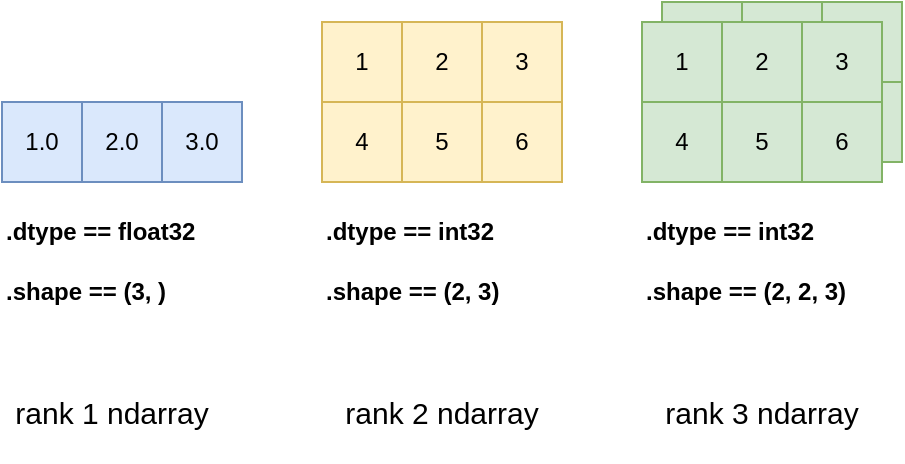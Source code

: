 <mxfile version="15.8.7" type="device"><diagram id="dm036kybFE0eXELX34vT" name="Page-1"><mxGraphModel dx="932" dy="588" grid="1" gridSize="10" guides="1" tooltips="1" connect="1" arrows="1" fold="1" page="1" pageScale="1" pageWidth="827" pageHeight="1169" math="0" shadow="0"><root><mxCell id="0"/><mxCell id="1" parent="0"/><mxCell id="v8_dPoLNbMuCGfnIwHbH-22" value="4" style="text;html=1;strokeColor=#82b366;fillColor=#d5e8d4;align=center;verticalAlign=middle;whiteSpace=wrap;rounded=0;" vertex="1" parent="1"><mxGeometry x="490" y="150" width="40" height="40" as="geometry"/></mxCell><mxCell id="v8_dPoLNbMuCGfnIwHbH-23" value="5" style="text;html=1;strokeColor=#82b366;fillColor=#d5e8d4;align=center;verticalAlign=middle;whiteSpace=wrap;rounded=0;" vertex="1" parent="1"><mxGeometry x="530" y="150" width="40" height="40" as="geometry"/></mxCell><mxCell id="v8_dPoLNbMuCGfnIwHbH-24" value="6" style="text;html=1;strokeColor=#82b366;fillColor=#d5e8d4;align=center;verticalAlign=middle;whiteSpace=wrap;rounded=0;" vertex="1" parent="1"><mxGeometry x="570" y="150" width="40" height="40" as="geometry"/></mxCell><mxCell id="v8_dPoLNbMuCGfnIwHbH-25" value="1" style="text;html=1;strokeColor=#82b366;fillColor=#d5e8d4;align=center;verticalAlign=middle;whiteSpace=wrap;rounded=0;" vertex="1" parent="1"><mxGeometry x="490" y="110" width="40" height="40" as="geometry"/></mxCell><mxCell id="v8_dPoLNbMuCGfnIwHbH-26" value="2" style="text;html=1;strokeColor=#82b366;fillColor=#d5e8d4;align=center;verticalAlign=middle;whiteSpace=wrap;rounded=0;" vertex="1" parent="1"><mxGeometry x="530" y="110" width="40" height="40" as="geometry"/></mxCell><mxCell id="v8_dPoLNbMuCGfnIwHbH-27" value="3" style="text;html=1;strokeColor=#82b366;fillColor=#d5e8d4;align=center;verticalAlign=middle;whiteSpace=wrap;rounded=0;" vertex="1" parent="1"><mxGeometry x="570" y="110" width="40" height="40" as="geometry"/></mxCell><mxCell id="v8_dPoLNbMuCGfnIwHbH-1" value="1.0" style="text;html=1;strokeColor=#6c8ebf;fillColor=#dae8fc;align=center;verticalAlign=middle;whiteSpace=wrap;rounded=0;" vertex="1" parent="1"><mxGeometry x="160" y="160" width="40" height="40" as="geometry"/></mxCell><mxCell id="v8_dPoLNbMuCGfnIwHbH-2" value="2.0" style="text;html=1;strokeColor=#6c8ebf;fillColor=#dae8fc;align=center;verticalAlign=middle;whiteSpace=wrap;rounded=0;" vertex="1" parent="1"><mxGeometry x="200" y="160" width="40" height="40" as="geometry"/></mxCell><mxCell id="v8_dPoLNbMuCGfnIwHbH-3" value="3.0" style="text;html=1;strokeColor=#6c8ebf;fillColor=#dae8fc;align=center;verticalAlign=middle;whiteSpace=wrap;rounded=0;" vertex="1" parent="1"><mxGeometry x="240" y="160" width="40" height="40" as="geometry"/></mxCell><mxCell id="v8_dPoLNbMuCGfnIwHbH-4" value="&lt;b&gt;.dtype == float32&lt;/b&gt;" style="text;html=1;strokeColor=none;fillColor=none;align=left;verticalAlign=middle;whiteSpace=wrap;rounded=0;" vertex="1" parent="1"><mxGeometry x="160" y="210" width="100" height="30" as="geometry"/></mxCell><mxCell id="v8_dPoLNbMuCGfnIwHbH-5" value="&lt;b&gt;.shape == (3, )&lt;/b&gt;" style="text;html=1;strokeColor=none;fillColor=none;align=left;verticalAlign=middle;whiteSpace=wrap;rounded=0;" vertex="1" parent="1"><mxGeometry x="160" y="240" width="100" height="30" as="geometry"/></mxCell><mxCell id="v8_dPoLNbMuCGfnIwHbH-6" value="4" style="text;html=1;strokeColor=#d6b656;fillColor=#fff2cc;align=center;verticalAlign=middle;whiteSpace=wrap;rounded=0;" vertex="1" parent="1"><mxGeometry x="320" y="160" width="40" height="40" as="geometry"/></mxCell><mxCell id="v8_dPoLNbMuCGfnIwHbH-7" value="5" style="text;html=1;strokeColor=#d6b656;fillColor=#fff2cc;align=center;verticalAlign=middle;whiteSpace=wrap;rounded=0;" vertex="1" parent="1"><mxGeometry x="360" y="160" width="40" height="40" as="geometry"/></mxCell><mxCell id="v8_dPoLNbMuCGfnIwHbH-8" value="6" style="text;html=1;strokeColor=#d6b656;fillColor=#fff2cc;align=center;verticalAlign=middle;whiteSpace=wrap;rounded=0;" vertex="1" parent="1"><mxGeometry x="400" y="160" width="40" height="40" as="geometry"/></mxCell><mxCell id="v8_dPoLNbMuCGfnIwHbH-9" value="&lt;b&gt;.dtype == int32&lt;/b&gt;" style="text;html=1;strokeColor=none;fillColor=none;align=left;verticalAlign=middle;whiteSpace=wrap;rounded=0;" vertex="1" parent="1"><mxGeometry x="320" y="210" width="100" height="30" as="geometry"/></mxCell><mxCell id="v8_dPoLNbMuCGfnIwHbH-10" value="&lt;b&gt;.shape == (2, 3)&lt;/b&gt;" style="text;html=1;strokeColor=none;fillColor=none;align=left;verticalAlign=middle;whiteSpace=wrap;rounded=0;" vertex="1" parent="1"><mxGeometry x="320" y="240" width="100" height="30" as="geometry"/></mxCell><mxCell id="v8_dPoLNbMuCGfnIwHbH-11" value="1" style="text;html=1;strokeColor=#d6b656;fillColor=#fff2cc;align=center;verticalAlign=middle;whiteSpace=wrap;rounded=0;" vertex="1" parent="1"><mxGeometry x="320" y="120" width="40" height="40" as="geometry"/></mxCell><mxCell id="v8_dPoLNbMuCGfnIwHbH-12" value="2" style="text;html=1;strokeColor=#d6b656;fillColor=#fff2cc;align=center;verticalAlign=middle;whiteSpace=wrap;rounded=0;" vertex="1" parent="1"><mxGeometry x="360" y="120" width="40" height="40" as="geometry"/></mxCell><mxCell id="v8_dPoLNbMuCGfnIwHbH-13" value="3" style="text;html=1;strokeColor=#d6b656;fillColor=#fff2cc;align=center;verticalAlign=middle;whiteSpace=wrap;rounded=0;" vertex="1" parent="1"><mxGeometry x="400" y="120" width="40" height="40" as="geometry"/></mxCell><mxCell id="v8_dPoLNbMuCGfnIwHbH-14" value="4" style="text;html=1;strokeColor=#82b366;fillColor=#d5e8d4;align=center;verticalAlign=middle;whiteSpace=wrap;rounded=0;" vertex="1" parent="1"><mxGeometry x="480" y="160" width="40" height="40" as="geometry"/></mxCell><mxCell id="v8_dPoLNbMuCGfnIwHbH-15" value="5" style="text;html=1;strokeColor=#82b366;fillColor=#d5e8d4;align=center;verticalAlign=middle;whiteSpace=wrap;rounded=0;" vertex="1" parent="1"><mxGeometry x="520" y="160" width="40" height="40" as="geometry"/></mxCell><mxCell id="v8_dPoLNbMuCGfnIwHbH-16" value="6" style="text;html=1;strokeColor=#82b366;fillColor=#d5e8d4;align=center;verticalAlign=middle;whiteSpace=wrap;rounded=0;" vertex="1" parent="1"><mxGeometry x="560" y="160" width="40" height="40" as="geometry"/></mxCell><mxCell id="v8_dPoLNbMuCGfnIwHbH-17" value="&lt;b&gt;.dtype == int32&lt;/b&gt;" style="text;html=1;strokeColor=none;fillColor=none;align=left;verticalAlign=middle;whiteSpace=wrap;rounded=0;" vertex="1" parent="1"><mxGeometry x="480" y="210" width="100" height="30" as="geometry"/></mxCell><mxCell id="v8_dPoLNbMuCGfnIwHbH-18" value="&lt;b&gt;.shape == (2, 2, 3)&lt;/b&gt;" style="text;html=1;strokeColor=none;fillColor=none;align=left;verticalAlign=middle;whiteSpace=wrap;rounded=0;" vertex="1" parent="1"><mxGeometry x="480" y="240" width="130" height="30" as="geometry"/></mxCell><mxCell id="v8_dPoLNbMuCGfnIwHbH-19" value="1" style="text;html=1;strokeColor=#82b366;fillColor=#d5e8d4;align=center;verticalAlign=middle;whiteSpace=wrap;rounded=0;" vertex="1" parent="1"><mxGeometry x="480" y="120" width="40" height="40" as="geometry"/></mxCell><mxCell id="v8_dPoLNbMuCGfnIwHbH-20" value="2" style="text;html=1;strokeColor=#82b366;fillColor=#d5e8d4;align=center;verticalAlign=middle;whiteSpace=wrap;rounded=0;" vertex="1" parent="1"><mxGeometry x="520" y="120" width="40" height="40" as="geometry"/></mxCell><mxCell id="v8_dPoLNbMuCGfnIwHbH-21" value="3" style="text;html=1;strokeColor=#82b366;fillColor=#d5e8d4;align=center;verticalAlign=middle;whiteSpace=wrap;rounded=0;" vertex="1" parent="1"><mxGeometry x="560" y="120" width="40" height="40" as="geometry"/></mxCell><mxCell id="v8_dPoLNbMuCGfnIwHbH-28" value="&lt;span style=&quot;font-size: 15px&quot;&gt;rank 1 ndarray&lt;/span&gt;" style="text;html=1;strokeColor=none;fillColor=none;align=center;verticalAlign=middle;whiteSpace=wrap;rounded=0;" vertex="1" parent="1"><mxGeometry x="160" y="290" width="110" height="50" as="geometry"/></mxCell><mxCell id="v8_dPoLNbMuCGfnIwHbH-29" value="&lt;span style=&quot;font-size: 15px&quot;&gt;rank 2 ndarray&lt;/span&gt;" style="text;html=1;strokeColor=none;fillColor=none;align=center;verticalAlign=middle;whiteSpace=wrap;rounded=0;" vertex="1" parent="1"><mxGeometry x="325" y="290" width="110" height="50" as="geometry"/></mxCell><mxCell id="v8_dPoLNbMuCGfnIwHbH-30" value="&lt;span style=&quot;font-size: 15px&quot;&gt;rank 3 ndarray&lt;/span&gt;" style="text;html=1;strokeColor=none;fillColor=none;align=center;verticalAlign=middle;whiteSpace=wrap;rounded=0;" vertex="1" parent="1"><mxGeometry x="485" y="290" width="110" height="50" as="geometry"/></mxCell></root></mxGraphModel></diagram></mxfile>